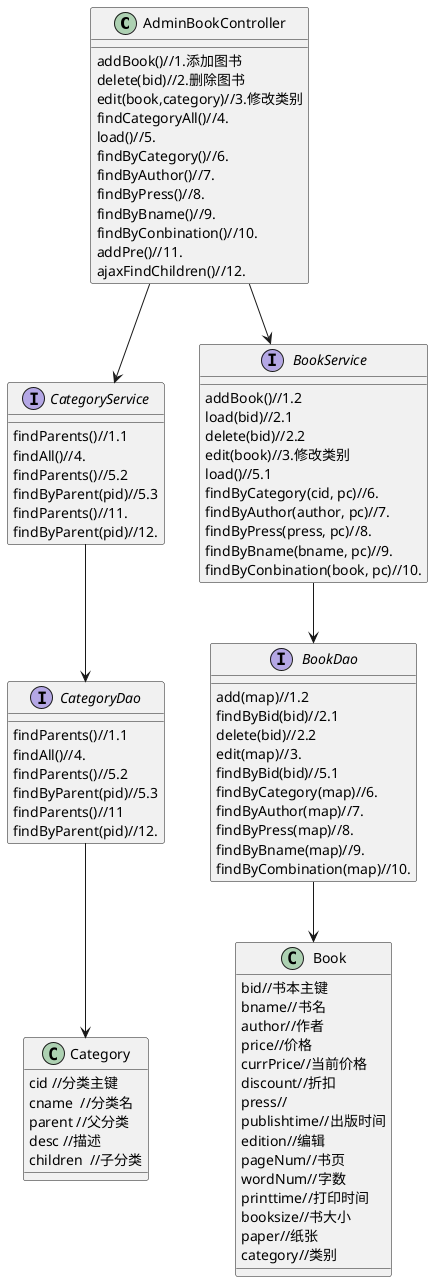 @startuml

class AdminBookController{
    addBook()//1.添加图书
    delete(bid)//2.删除图书
    edit(book,category)//3.修改类别
    findCategoryAll()//4.
    load()//5.
    findByCategory()//6.
    findByAuthor()//7.
    findByPress()//8.
    findByBname()//9.
    findByConbination()//10.
    addPre()//11.
    ajaxFindChildren()//12.
}
AdminBookController --> CategoryService
AdminBookController --> BookService
interface CategoryService {
    findParents()//1.1
    findAll()//4.
    findParents()//5.2
    findByParent(pid)//5.3
    findParents()//11.
    findByParent(pid)//12.
}
interface BookService {
    addBook()//1.2
    load(bid)//2.1
    delete(bid)//2.2
    edit(book)//3.修改类别
    load()//5.1
    findByCategory(cid, pc)//6.
    findByAuthor(author, pc)//7.
    findByPress(press, pc)//8.
    findByBname(bname, pc)//9.
    findByConbination(book, pc)//10.
}
CategoryService --> CategoryDao
BookService --> BookDao
interface CategoryDao {
    findParents()//1.1
    findAll()//4.
    findParents()//5.2
    findByParent(pid)//5.3
    findParents()//11
    findByParent(pid)//12.
}
interface BookDao {
    add(map)//1.2
    findByBid(bid)//2.1
    delete(bid)//2.2
    edit(map)//3.
    findByBid(bid)//5.1
    findByCategory(map)//6.
    findByAuthor(map)//7.
    findByPress(map)//8.
    findByBname(map)//9.
    findByCombination(map)//10.
}
CategoryDao --> Category
BookDao --> Book
class Category{
	cid //分类主键
	cname  //分类名
	parent //父分类
	desc //描述
	children  //子分类
}
 class Book{
 	bid//书本主键
 	bname//书名
 	author//作者
 	price//价格
 	currPrice//当前价格
 	discount//折扣
 	press//
 	publishtime//出版时间
 	edition//编辑
 	pageNum//书页
 	wordNum//字数
 	printtime//打印时间
 	booksize//书大小
 	paper//纸张
 	category//类别
 }
@enduml